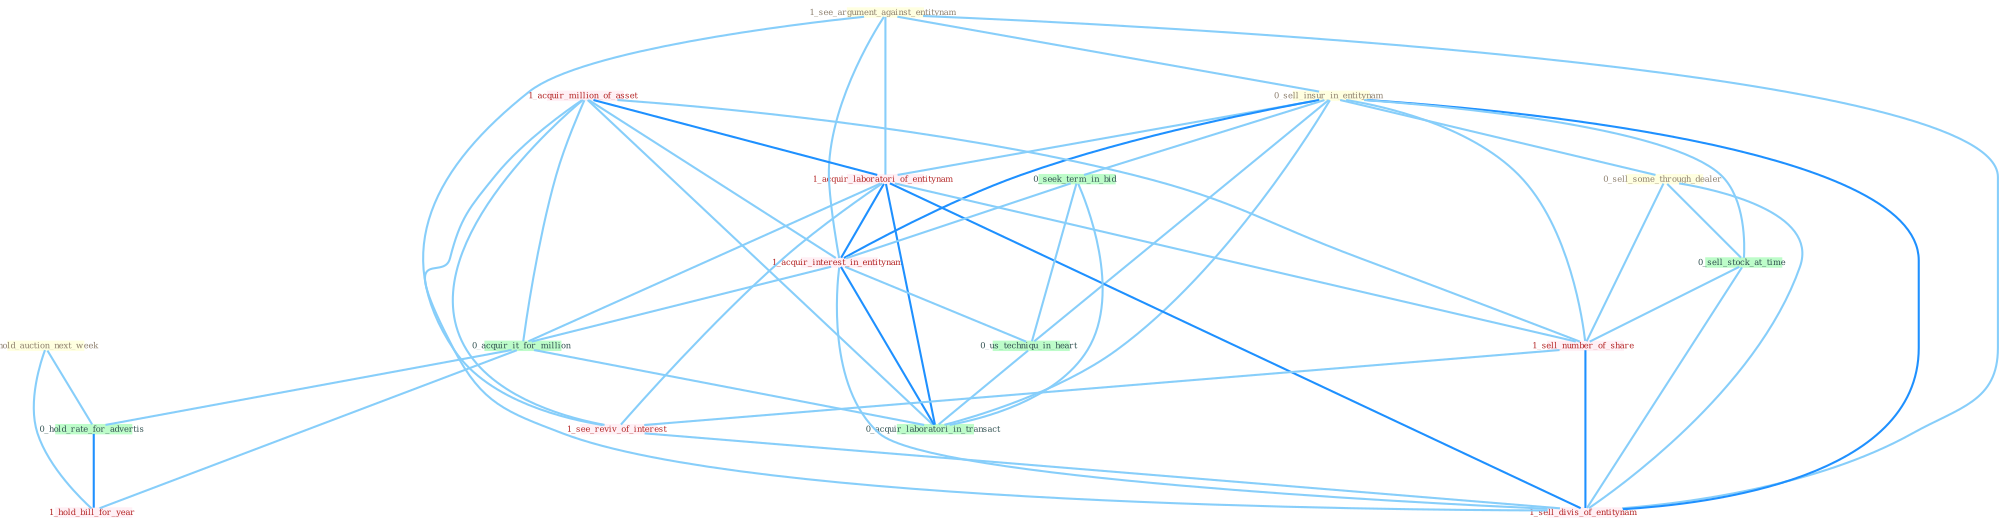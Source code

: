 Graph G{ 
    node
    [shape=polygon,style=filled,width=.5,height=.06,color="#BDFCC9",fixedsize=true,fontsize=4,
    fontcolor="#2f4f4f"];
    {node
    [color="#ffffe0", fontcolor="#8b7d6b"] "0_hold_auction_next_week " "1_see_argument_against_entitynam " "0_sell_insur_in_entitynam " "0_sell_some_through_dealer "}
{node [color="#fff0f5", fontcolor="#b22222"] "1_acquir_million_of_asset " "1_acquir_laboratori_of_entitynam " "1_acquir_interest_in_entitynam " "1_sell_number_of_share " "1_see_reviv_of_interest " "1_hold_bill_for_year " "1_sell_divis_of_entitynam "}
edge [color="#B0E2FF"];

	"0_hold_auction_next_week " -- "0_hold_rate_for_advertis " [w="1", color="#87cefa" ];
	"0_hold_auction_next_week " -- "1_hold_bill_for_year " [w="1", color="#87cefa" ];
	"1_see_argument_against_entitynam " -- "0_sell_insur_in_entitynam " [w="1", color="#87cefa" ];
	"1_see_argument_against_entitynam " -- "1_acquir_laboratori_of_entitynam " [w="1", color="#87cefa" ];
	"1_see_argument_against_entitynam " -- "1_acquir_interest_in_entitynam " [w="1", color="#87cefa" ];
	"1_see_argument_against_entitynam " -- "1_see_reviv_of_interest " [w="1", color="#87cefa" ];
	"1_see_argument_against_entitynam " -- "1_sell_divis_of_entitynam " [w="1", color="#87cefa" ];
	"0_sell_insur_in_entitynam " -- "0_sell_some_through_dealer " [w="1", color="#87cefa" ];
	"0_sell_insur_in_entitynam " -- "1_acquir_laboratori_of_entitynam " [w="1", color="#87cefa" ];
	"0_sell_insur_in_entitynam " -- "0_seek_term_in_bid " [w="1", color="#87cefa" ];
	"0_sell_insur_in_entitynam " -- "1_acquir_interest_in_entitynam " [w="2", color="#1e90ff" , len=0.8];
	"0_sell_insur_in_entitynam " -- "0_us_techniqu_in_heart " [w="1", color="#87cefa" ];
	"0_sell_insur_in_entitynam " -- "0_acquir_laboratori_in_transact " [w="1", color="#87cefa" ];
	"0_sell_insur_in_entitynam " -- "0_sell_stock_at_time " [w="1", color="#87cefa" ];
	"0_sell_insur_in_entitynam " -- "1_sell_number_of_share " [w="1", color="#87cefa" ];
	"0_sell_insur_in_entitynam " -- "1_sell_divis_of_entitynam " [w="2", color="#1e90ff" , len=0.8];
	"0_sell_some_through_dealer " -- "0_sell_stock_at_time " [w="1", color="#87cefa" ];
	"0_sell_some_through_dealer " -- "1_sell_number_of_share " [w="1", color="#87cefa" ];
	"0_sell_some_through_dealer " -- "1_sell_divis_of_entitynam " [w="1", color="#87cefa" ];
	"1_acquir_million_of_asset " -- "1_acquir_laboratori_of_entitynam " [w="2", color="#1e90ff" , len=0.8];
	"1_acquir_million_of_asset " -- "1_acquir_interest_in_entitynam " [w="1", color="#87cefa" ];
	"1_acquir_million_of_asset " -- "0_acquir_it_for_million " [w="1", color="#87cefa" ];
	"1_acquir_million_of_asset " -- "0_acquir_laboratori_in_transact " [w="1", color="#87cefa" ];
	"1_acquir_million_of_asset " -- "1_sell_number_of_share " [w="1", color="#87cefa" ];
	"1_acquir_million_of_asset " -- "1_see_reviv_of_interest " [w="1", color="#87cefa" ];
	"1_acquir_million_of_asset " -- "1_sell_divis_of_entitynam " [w="1", color="#87cefa" ];
	"1_acquir_laboratori_of_entitynam " -- "1_acquir_interest_in_entitynam " [w="2", color="#1e90ff" , len=0.8];
	"1_acquir_laboratori_of_entitynam " -- "0_acquir_it_for_million " [w="1", color="#87cefa" ];
	"1_acquir_laboratori_of_entitynam " -- "0_acquir_laboratori_in_transact " [w="2", color="#1e90ff" , len=0.8];
	"1_acquir_laboratori_of_entitynam " -- "1_sell_number_of_share " [w="1", color="#87cefa" ];
	"1_acquir_laboratori_of_entitynam " -- "1_see_reviv_of_interest " [w="1", color="#87cefa" ];
	"1_acquir_laboratori_of_entitynam " -- "1_sell_divis_of_entitynam " [w="2", color="#1e90ff" , len=0.8];
	"0_seek_term_in_bid " -- "1_acquir_interest_in_entitynam " [w="1", color="#87cefa" ];
	"0_seek_term_in_bid " -- "0_us_techniqu_in_heart " [w="1", color="#87cefa" ];
	"0_seek_term_in_bid " -- "0_acquir_laboratori_in_transact " [w="1", color="#87cefa" ];
	"1_acquir_interest_in_entitynam " -- "0_us_techniqu_in_heart " [w="1", color="#87cefa" ];
	"1_acquir_interest_in_entitynam " -- "0_acquir_it_for_million " [w="1", color="#87cefa" ];
	"1_acquir_interest_in_entitynam " -- "0_acquir_laboratori_in_transact " [w="2", color="#1e90ff" , len=0.8];
	"1_acquir_interest_in_entitynam " -- "1_sell_divis_of_entitynam " [w="1", color="#87cefa" ];
	"0_us_techniqu_in_heart " -- "0_acquir_laboratori_in_transact " [w="1", color="#87cefa" ];
	"0_acquir_it_for_million " -- "0_hold_rate_for_advertis " [w="1", color="#87cefa" ];
	"0_acquir_it_for_million " -- "0_acquir_laboratori_in_transact " [w="1", color="#87cefa" ];
	"0_acquir_it_for_million " -- "1_hold_bill_for_year " [w="1", color="#87cefa" ];
	"0_hold_rate_for_advertis " -- "1_hold_bill_for_year " [w="2", color="#1e90ff" , len=0.8];
	"0_sell_stock_at_time " -- "1_sell_number_of_share " [w="1", color="#87cefa" ];
	"0_sell_stock_at_time " -- "1_sell_divis_of_entitynam " [w="1", color="#87cefa" ];
	"1_sell_number_of_share " -- "1_see_reviv_of_interest " [w="1", color="#87cefa" ];
	"1_sell_number_of_share " -- "1_sell_divis_of_entitynam " [w="2", color="#1e90ff" , len=0.8];
	"1_see_reviv_of_interest " -- "1_sell_divis_of_entitynam " [w="1", color="#87cefa" ];
}